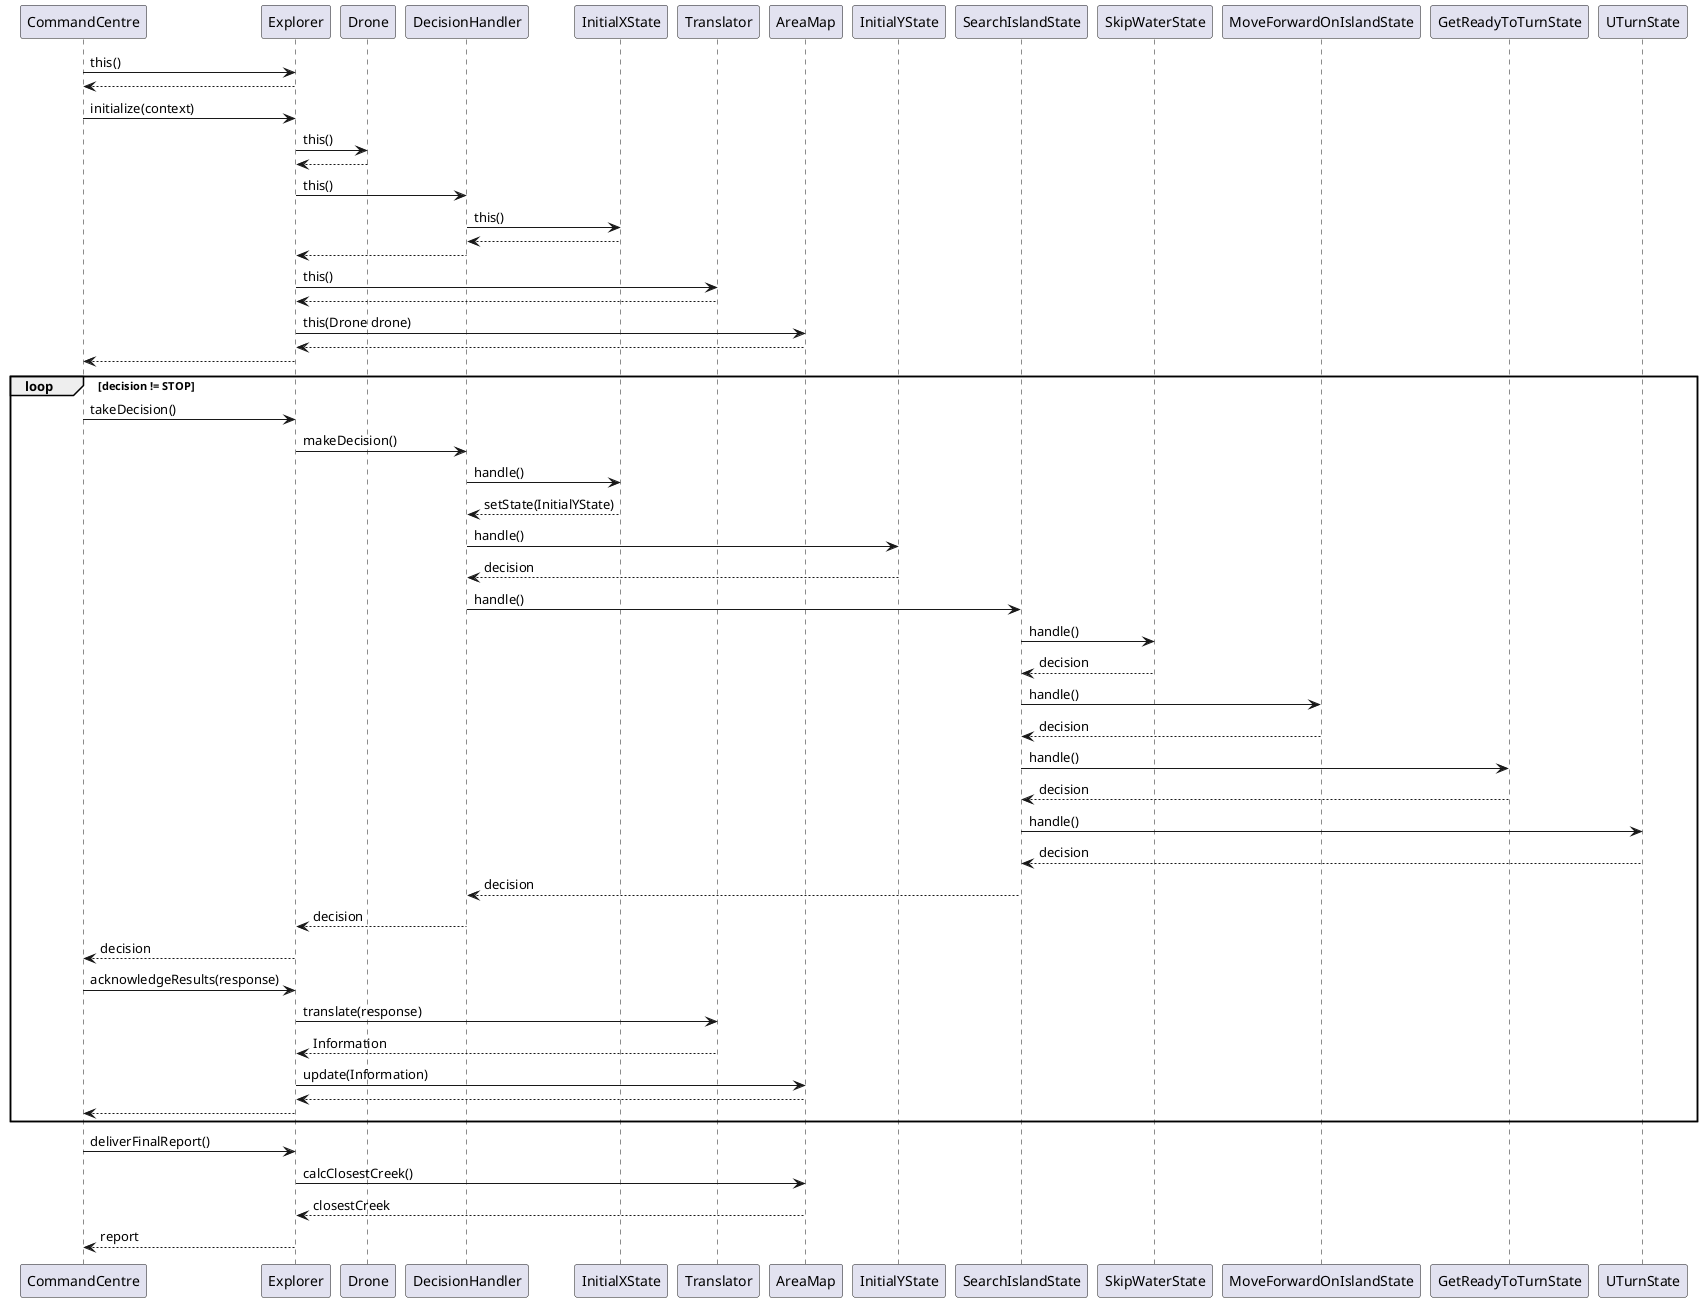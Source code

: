 @startuml

CommandCentre -> Explorer: this()
Explorer --> CommandCentre
CommandCentre -> Explorer: initialize(context)
Explorer -> Drone: this()
Drone --> Explorer
Explorer -> DecisionHandler: this()
DecisionHandler -> InitialXState: this()
InitialXState --> DecisionHandler
DecisionHandler --> Explorer
Explorer -> Translator: this()
Translator --> Explorer
Explorer -> AreaMap: this(Drone drone)
AreaMap --> Explorer
Explorer --> CommandCentre

loop decision != STOP
    CommandCentre -> Explorer: takeDecision()

    Explorer -> DecisionHandler: makeDecision()

    DecisionHandler -> InitialXState: handle()
    InitialXState --> DecisionHandler: setState(InitialYState)
    DecisionHandler -> InitialYState: handle()
    InitialYState --> DecisionHandler: decision
    DecisionHandler -> SearchIslandState: handle()
    SearchIslandState -> SkipWaterState: handle()
    SkipWaterState --> SearchIslandState: decision
    SearchIslandState -> MoveForwardOnIslandState: handle()
    MoveForwardOnIslandState --> SearchIslandState: decision
    SearchIslandState -> GetReadyToTurnState: handle()
    GetReadyToTurnState --> SearchIslandState: decision
    SearchIslandState -> UTurnState: handle()
    UTurnState --> SearchIslandState: decision
    SearchIslandState --> DecisionHandler: decision
    DecisionHandler --> Explorer: decision
    Explorer --> CommandCentre: decision


    CommandCentre -> Explorer: acknowledgeResults(response)
    Explorer -> Translator: translate(response)
    Translator --> Explorer: Information
    Explorer -> AreaMap: update(Information)
    AreaMap --> Explorer
    Explorer --> CommandCentre
end

CommandCentre -> Explorer: deliverFinalReport()
Explorer -> AreaMap: calcClosestCreek()
AreaMap --> Explorer: closestCreek
Explorer --> CommandCentre: report

@enduml